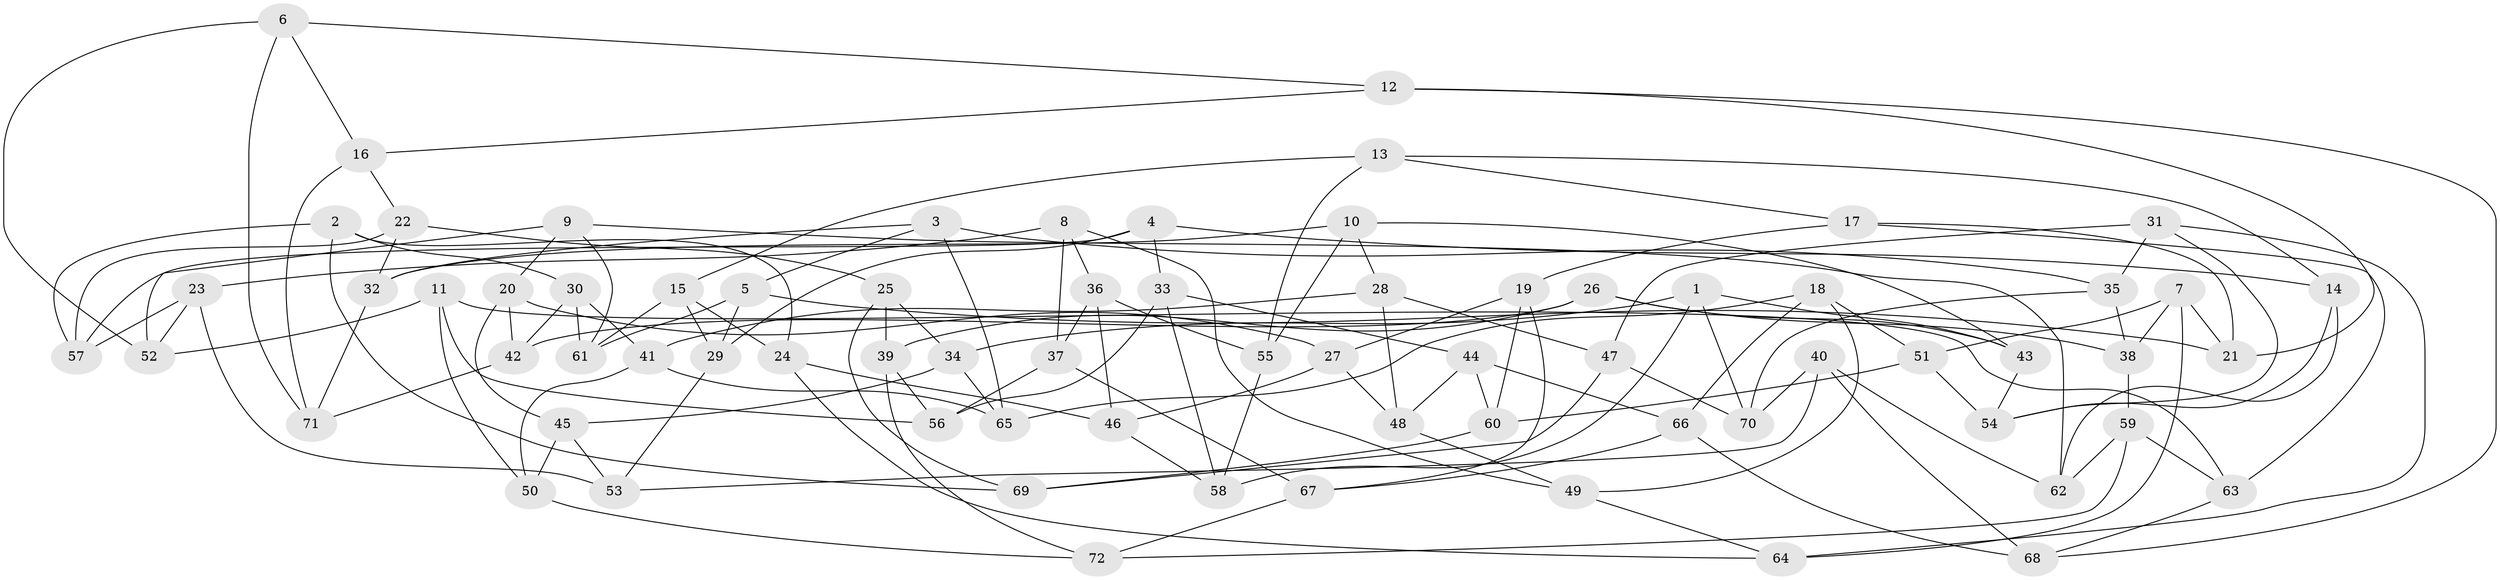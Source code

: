 // coarse degree distribution, {7: 0.023255813953488372, 8: 0.06976744186046512, 4: 0.5116279069767442, 6: 0.2558139534883721, 5: 0.046511627906976744, 9: 0.023255813953488372, 10: 0.023255813953488372, 3: 0.046511627906976744}
// Generated by graph-tools (version 1.1) at 2025/20/03/04/25 18:20:37]
// undirected, 72 vertices, 144 edges
graph export_dot {
graph [start="1"]
  node [color=gray90,style=filled];
  1;
  2;
  3;
  4;
  5;
  6;
  7;
  8;
  9;
  10;
  11;
  12;
  13;
  14;
  15;
  16;
  17;
  18;
  19;
  20;
  21;
  22;
  23;
  24;
  25;
  26;
  27;
  28;
  29;
  30;
  31;
  32;
  33;
  34;
  35;
  36;
  37;
  38;
  39;
  40;
  41;
  42;
  43;
  44;
  45;
  46;
  47;
  48;
  49;
  50;
  51;
  52;
  53;
  54;
  55;
  56;
  57;
  58;
  59;
  60;
  61;
  62;
  63;
  64;
  65;
  66;
  67;
  68;
  69;
  70;
  71;
  72;
  1 -- 34;
  1 -- 43;
  1 -- 70;
  1 -- 58;
  2 -- 24;
  2 -- 69;
  2 -- 30;
  2 -- 57;
  3 -- 32;
  3 -- 35;
  3 -- 65;
  3 -- 5;
  4 -- 33;
  4 -- 29;
  4 -- 57;
  4 -- 14;
  5 -- 61;
  5 -- 29;
  5 -- 21;
  6 -- 71;
  6 -- 12;
  6 -- 16;
  6 -- 52;
  7 -- 64;
  7 -- 51;
  7 -- 21;
  7 -- 38;
  8 -- 36;
  8 -- 23;
  8 -- 49;
  8 -- 37;
  9 -- 20;
  9 -- 61;
  9 -- 52;
  9 -- 62;
  10 -- 28;
  10 -- 55;
  10 -- 32;
  10 -- 43;
  11 -- 56;
  11 -- 50;
  11 -- 52;
  11 -- 63;
  12 -- 68;
  12 -- 16;
  12 -- 21;
  13 -- 17;
  13 -- 55;
  13 -- 15;
  13 -- 14;
  14 -- 54;
  14 -- 62;
  15 -- 29;
  15 -- 24;
  15 -- 61;
  16 -- 22;
  16 -- 71;
  17 -- 19;
  17 -- 21;
  17 -- 63;
  18 -- 65;
  18 -- 49;
  18 -- 66;
  18 -- 51;
  19 -- 27;
  19 -- 67;
  19 -- 60;
  20 -- 45;
  20 -- 42;
  20 -- 27;
  22 -- 25;
  22 -- 32;
  22 -- 57;
  23 -- 53;
  23 -- 52;
  23 -- 57;
  24 -- 64;
  24 -- 46;
  25 -- 34;
  25 -- 39;
  25 -- 69;
  26 -- 42;
  26 -- 39;
  26 -- 43;
  26 -- 38;
  27 -- 46;
  27 -- 48;
  28 -- 47;
  28 -- 48;
  28 -- 41;
  29 -- 53;
  30 -- 61;
  30 -- 42;
  30 -- 41;
  31 -- 64;
  31 -- 54;
  31 -- 47;
  31 -- 35;
  32 -- 71;
  33 -- 56;
  33 -- 44;
  33 -- 58;
  34 -- 65;
  34 -- 45;
  35 -- 70;
  35 -- 38;
  36 -- 55;
  36 -- 37;
  36 -- 46;
  37 -- 67;
  37 -- 56;
  38 -- 59;
  39 -- 72;
  39 -- 56;
  40 -- 68;
  40 -- 62;
  40 -- 70;
  40 -- 53;
  41 -- 50;
  41 -- 65;
  42 -- 71;
  43 -- 54;
  44 -- 48;
  44 -- 60;
  44 -- 66;
  45 -- 50;
  45 -- 53;
  46 -- 58;
  47 -- 69;
  47 -- 70;
  48 -- 49;
  49 -- 64;
  50 -- 72;
  51 -- 60;
  51 -- 54;
  55 -- 58;
  59 -- 72;
  59 -- 63;
  59 -- 62;
  60 -- 69;
  63 -- 68;
  66 -- 67;
  66 -- 68;
  67 -- 72;
}
